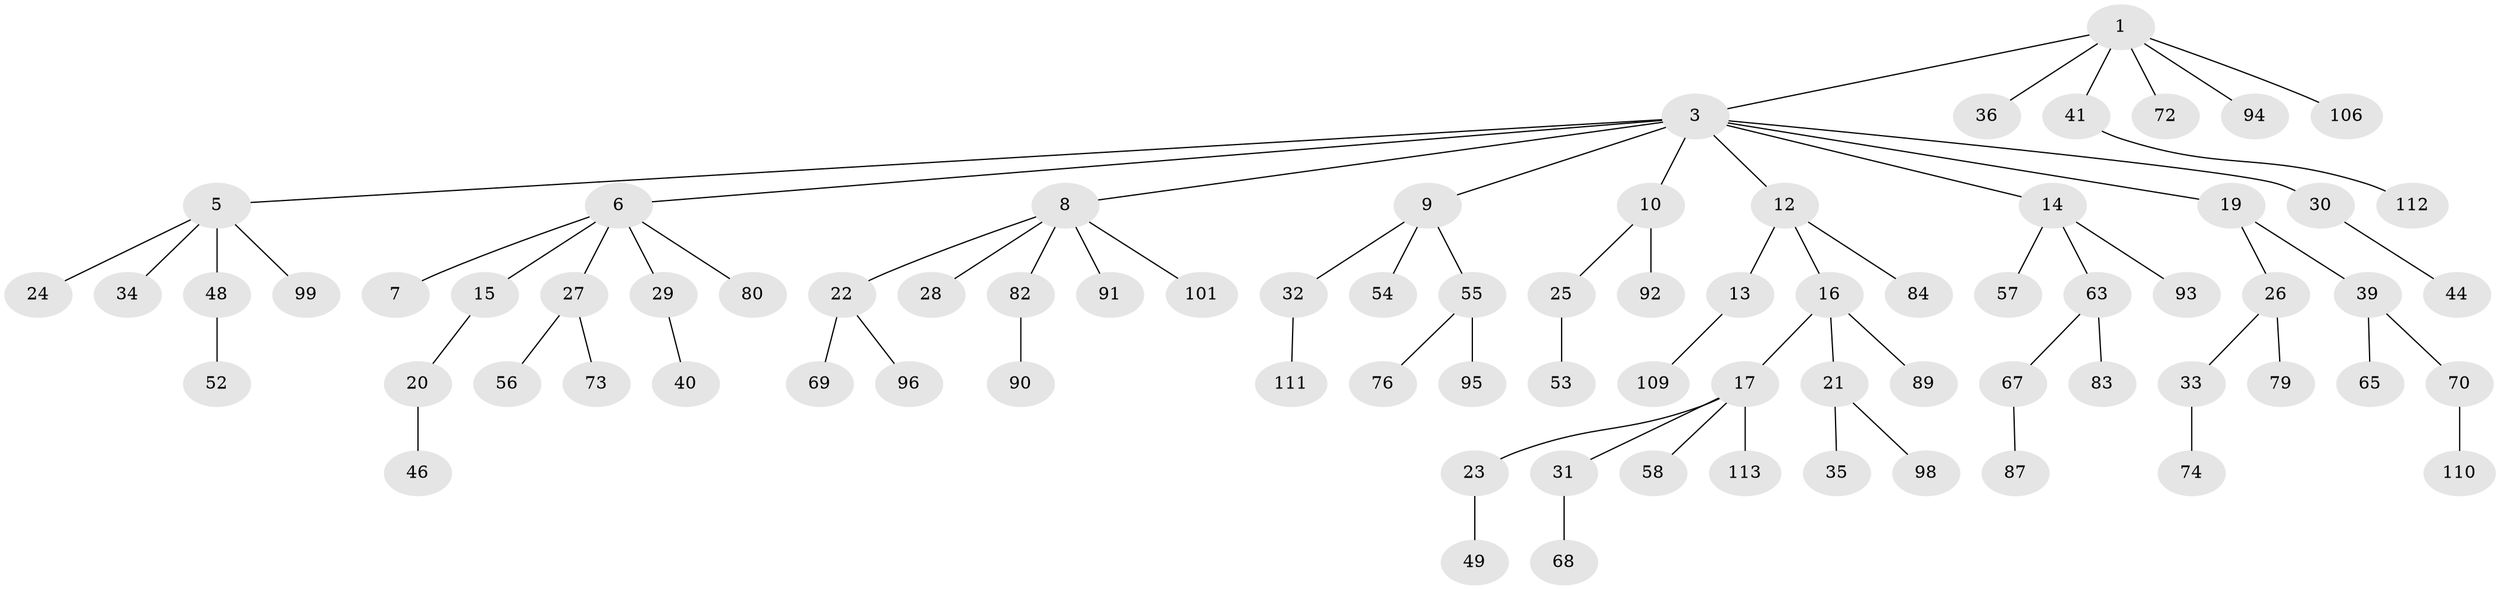 // Generated by graph-tools (version 1.1) at 2025/52/02/27/25 19:52:13]
// undirected, 79 vertices, 78 edges
graph export_dot {
graph [start="1"]
  node [color=gray90,style=filled];
  1 [super="+2"];
  3 [super="+4"];
  5 [super="+60"];
  6 [super="+47"];
  7;
  8 [super="+18"];
  9 [super="+11"];
  10 [super="+38"];
  12 [super="+103"];
  13 [super="+37"];
  14 [super="+45"];
  15;
  16 [super="+42"];
  17 [super="+61"];
  19;
  20;
  21 [super="+88"];
  22 [super="+43"];
  23 [super="+75"];
  24;
  25 [super="+105"];
  26 [super="+50"];
  27 [super="+71"];
  28;
  29;
  30 [super="+51"];
  31;
  32 [super="+62"];
  33 [super="+66"];
  34;
  35;
  36;
  39 [super="+107"];
  40;
  41 [super="+81"];
  44 [super="+102"];
  46;
  48 [super="+108"];
  49;
  52;
  53 [super="+59"];
  54;
  55 [super="+97"];
  56;
  57;
  58;
  63 [super="+64"];
  65;
  67 [super="+85"];
  68 [super="+100"];
  69;
  70;
  72;
  73 [super="+78"];
  74;
  76 [super="+77"];
  79;
  80 [super="+86"];
  82;
  83;
  84;
  87;
  89;
  90;
  91;
  92;
  93;
  94;
  95;
  96;
  98;
  99 [super="+104"];
  101;
  106;
  109;
  110;
  111;
  112;
  113 [super="+114"];
  1 -- 36;
  1 -- 94;
  1 -- 3;
  1 -- 72;
  1 -- 41;
  1 -- 106;
  3 -- 5;
  3 -- 6;
  3 -- 8;
  3 -- 14;
  3 -- 30;
  3 -- 19;
  3 -- 9;
  3 -- 10;
  3 -- 12;
  5 -- 24;
  5 -- 34;
  5 -- 48;
  5 -- 99;
  6 -- 7;
  6 -- 15;
  6 -- 27;
  6 -- 29;
  6 -- 80;
  8 -- 28;
  8 -- 91;
  8 -- 82;
  8 -- 101;
  8 -- 22;
  9 -- 32;
  9 -- 54;
  9 -- 55;
  10 -- 25;
  10 -- 92;
  12 -- 13;
  12 -- 16;
  12 -- 84;
  13 -- 109;
  14 -- 57;
  14 -- 93;
  14 -- 63;
  15 -- 20;
  16 -- 17;
  16 -- 21;
  16 -- 89;
  17 -- 23;
  17 -- 31;
  17 -- 58;
  17 -- 113;
  19 -- 26;
  19 -- 39;
  20 -- 46;
  21 -- 35;
  21 -- 98;
  22 -- 69;
  22 -- 96;
  23 -- 49;
  25 -- 53;
  26 -- 33;
  26 -- 79;
  27 -- 56;
  27 -- 73;
  29 -- 40;
  30 -- 44;
  31 -- 68;
  32 -- 111;
  33 -- 74;
  39 -- 65;
  39 -- 70;
  41 -- 112;
  48 -- 52;
  55 -- 76;
  55 -- 95;
  63 -- 67;
  63 -- 83;
  67 -- 87;
  70 -- 110;
  82 -- 90;
}
